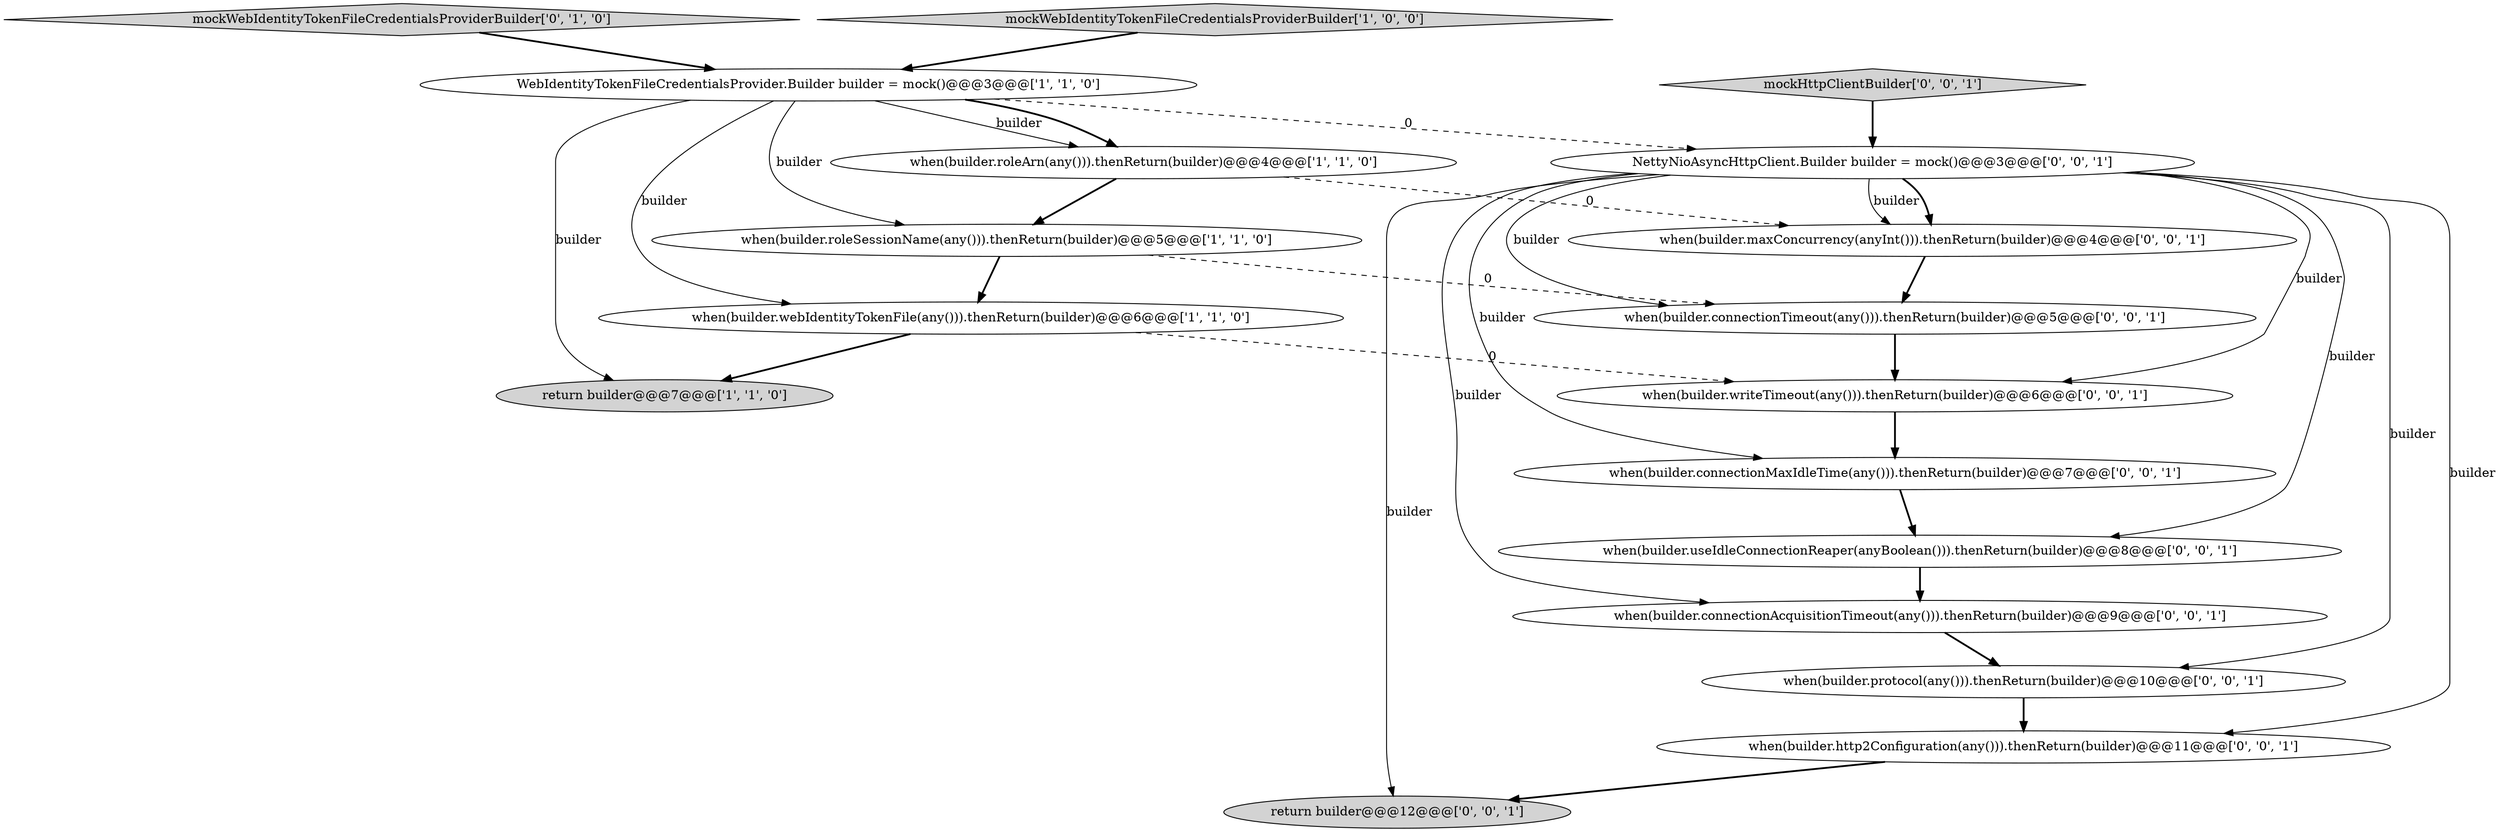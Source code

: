 digraph {
16 [style = filled, label = "when(builder.connectionAcquisitionTimeout(any())).thenReturn(builder)@@@9@@@['0', '0', '1']", fillcolor = white, shape = ellipse image = "AAA0AAABBB3BBB"];
6 [style = filled, label = "mockWebIdentityTokenFileCredentialsProviderBuilder['0', '1', '0']", fillcolor = lightgray, shape = diamond image = "AAA0AAABBB2BBB"];
1 [style = filled, label = "when(builder.webIdentityTokenFile(any())).thenReturn(builder)@@@6@@@['1', '1', '0']", fillcolor = white, shape = ellipse image = "AAA0AAABBB1BBB"];
8 [style = filled, label = "return builder@@@12@@@['0', '0', '1']", fillcolor = lightgray, shape = ellipse image = "AAA0AAABBB3BBB"];
0 [style = filled, label = "when(builder.roleArn(any())).thenReturn(builder)@@@4@@@['1', '1', '0']", fillcolor = white, shape = ellipse image = "AAA0AAABBB1BBB"];
4 [style = filled, label = "WebIdentityTokenFileCredentialsProvider.Builder builder = mock()@@@3@@@['1', '1', '0']", fillcolor = white, shape = ellipse image = "AAA0AAABBB1BBB"];
14 [style = filled, label = "when(builder.maxConcurrency(anyInt())).thenReturn(builder)@@@4@@@['0', '0', '1']", fillcolor = white, shape = ellipse image = "AAA0AAABBB3BBB"];
10 [style = filled, label = "mockHttpClientBuilder['0', '0', '1']", fillcolor = lightgray, shape = diamond image = "AAA0AAABBB3BBB"];
17 [style = filled, label = "when(builder.useIdleConnectionReaper(anyBoolean())).thenReturn(builder)@@@8@@@['0', '0', '1']", fillcolor = white, shape = ellipse image = "AAA0AAABBB3BBB"];
7 [style = filled, label = "when(builder.protocol(any())).thenReturn(builder)@@@10@@@['0', '0', '1']", fillcolor = white, shape = ellipse image = "AAA0AAABBB3BBB"];
3 [style = filled, label = "when(builder.roleSessionName(any())).thenReturn(builder)@@@5@@@['1', '1', '0']", fillcolor = white, shape = ellipse image = "AAA0AAABBB1BBB"];
5 [style = filled, label = "mockWebIdentityTokenFileCredentialsProviderBuilder['1', '0', '0']", fillcolor = lightgray, shape = diamond image = "AAA0AAABBB1BBB"];
12 [style = filled, label = "when(builder.connectionTimeout(any())).thenReturn(builder)@@@5@@@['0', '0', '1']", fillcolor = white, shape = ellipse image = "AAA0AAABBB3BBB"];
11 [style = filled, label = "when(builder.connectionMaxIdleTime(any())).thenReturn(builder)@@@7@@@['0', '0', '1']", fillcolor = white, shape = ellipse image = "AAA0AAABBB3BBB"];
13 [style = filled, label = "NettyNioAsyncHttpClient.Builder builder = mock()@@@3@@@['0', '0', '1']", fillcolor = white, shape = ellipse image = "AAA0AAABBB3BBB"];
9 [style = filled, label = "when(builder.http2Configuration(any())).thenReturn(builder)@@@11@@@['0', '0', '1']", fillcolor = white, shape = ellipse image = "AAA0AAABBB3BBB"];
15 [style = filled, label = "when(builder.writeTimeout(any())).thenReturn(builder)@@@6@@@['0', '0', '1']", fillcolor = white, shape = ellipse image = "AAA0AAABBB3BBB"];
2 [style = filled, label = "return builder@@@7@@@['1', '1', '0']", fillcolor = lightgray, shape = ellipse image = "AAA0AAABBB1BBB"];
13->17 [style = solid, label="builder"];
6->4 [style = bold, label=""];
13->15 [style = solid, label="builder"];
7->9 [style = bold, label=""];
12->15 [style = bold, label=""];
13->8 [style = solid, label="builder"];
13->7 [style = solid, label="builder"];
4->0 [style = solid, label="builder"];
14->12 [style = bold, label=""];
0->14 [style = dashed, label="0"];
0->3 [style = bold, label=""];
11->17 [style = bold, label=""];
13->9 [style = solid, label="builder"];
5->4 [style = bold, label=""];
4->1 [style = solid, label="builder"];
3->1 [style = bold, label=""];
13->14 [style = solid, label="builder"];
13->11 [style = solid, label="builder"];
13->16 [style = solid, label="builder"];
10->13 [style = bold, label=""];
15->11 [style = bold, label=""];
13->12 [style = solid, label="builder"];
1->15 [style = dashed, label="0"];
16->7 [style = bold, label=""];
4->13 [style = dashed, label="0"];
4->2 [style = solid, label="builder"];
4->3 [style = solid, label="builder"];
9->8 [style = bold, label=""];
13->14 [style = bold, label=""];
3->12 [style = dashed, label="0"];
17->16 [style = bold, label=""];
1->2 [style = bold, label=""];
4->0 [style = bold, label=""];
}
